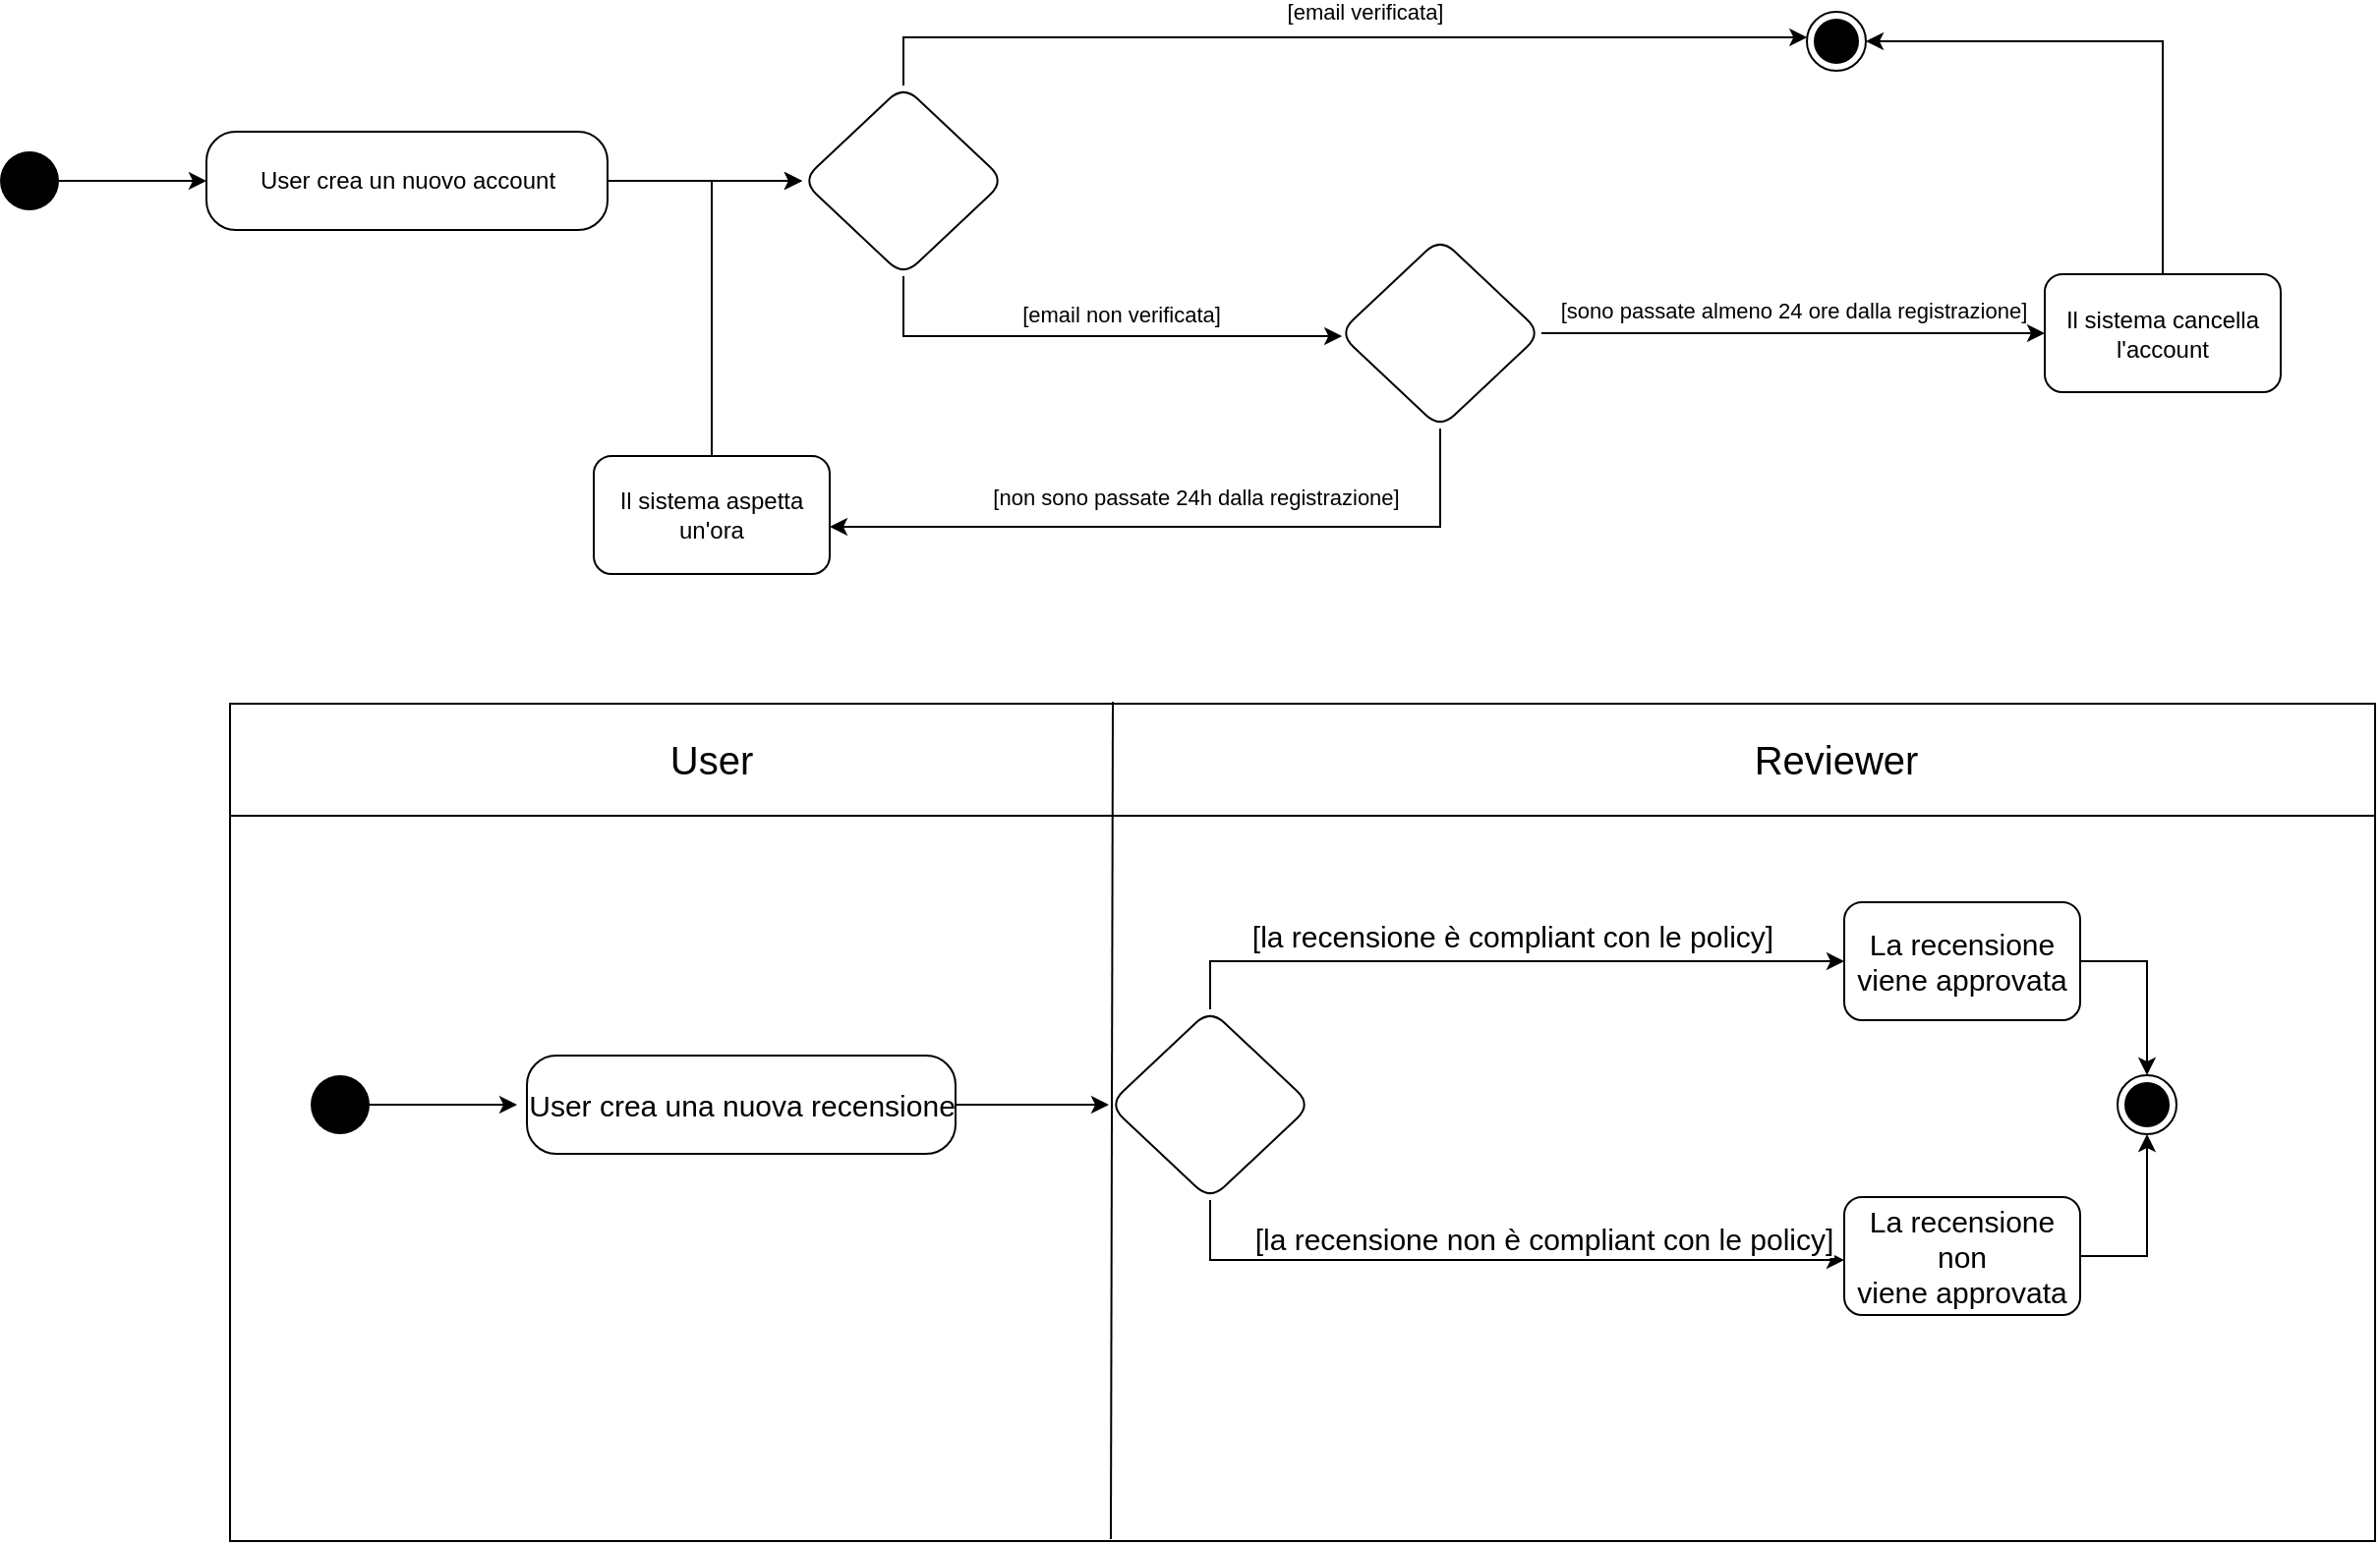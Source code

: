 <mxfile version="13.9.9" type="device"><diagram id="BMG1fOFGgEGvK-Pyjqs2" name="Page-1"><mxGraphModel dx="1617" dy="1106" grid="1" gridSize="10" guides="1" tooltips="1" connect="1" arrows="1" fold="1" page="0" pageScale="1" pageWidth="827" pageHeight="1169" math="0" shadow="0"><root><mxCell id="0"/><mxCell id="1" parent="0"/><mxCell id="J2BN16R5JOcB7KA-p2iR-1" value="" style="rounded=0;whiteSpace=wrap;html=1;" vertex="1" parent="1"><mxGeometry x="59" y="142" width="1091" height="426" as="geometry"/></mxCell><mxCell id="339dJrnzkzxAZMNh7soS-5" style="edgeStyle=orthogonalEdgeStyle;rounded=0;orthogonalLoop=1;jettySize=auto;html=1;" parent="1" source="339dJrnzkzxAZMNh7soS-4" edge="1"><mxGeometry relative="1" as="geometry"><mxPoint x="205.0" y="346" as="targetPoint"/></mxGeometry></mxCell><mxCell id="339dJrnzkzxAZMNh7soS-4" value="" style="ellipse;fillColor=#000000;strokeColor=none;" parent="1" vertex="1"><mxGeometry x="100" y="331" width="30" height="30" as="geometry"/></mxCell><mxCell id="339dJrnzkzxAZMNh7soS-8" style="edgeStyle=orthogonalEdgeStyle;rounded=0;orthogonalLoop=1;jettySize=auto;html=1;" parent="1" source="339dJrnzkzxAZMNh7soS-6" target="339dJrnzkzxAZMNh7soS-7" edge="1"><mxGeometry relative="1" as="geometry"><Array as="points"><mxPoint x="298" y="346"/><mxPoint x="298" y="346"/></Array></mxGeometry></mxCell><mxCell id="339dJrnzkzxAZMNh7soS-6" value="&lt;font style=&quot;font-size: 15px&quot;&gt;User crea una nuova recensione&lt;/font&gt;" style="html=1;rounded=1;arcSize=30;" parent="1" vertex="1"><mxGeometry x="210" y="321" width="218" height="50" as="geometry"/></mxCell><mxCell id="339dJrnzkzxAZMNh7soS-10" value="" style="edgeStyle=orthogonalEdgeStyle;rounded=0;orthogonalLoop=1;jettySize=auto;html=1;" parent="1" source="339dJrnzkzxAZMNh7soS-7" target="339dJrnzkzxAZMNh7soS-9" edge="1"><mxGeometry relative="1" as="geometry"><Array as="points"><mxPoint x="558" y="273"/><mxPoint x="673" y="273"/></Array></mxGeometry></mxCell><mxCell id="339dJrnzkzxAZMNh7soS-15" value="&lt;font style=&quot;font-size: 15px&quot;&gt;[la recensione è compliant con le policy]&lt;/font&gt;" style="edgeLabel;html=1;align=center;verticalAlign=middle;resizable=0;points=[];" parent="339dJrnzkzxAZMNh7soS-10" vertex="1" connectable="0"><mxGeometry x="-0.042" y="2" relative="1" as="geometry"><mxPoint x="11.42" y="-11" as="offset"/></mxGeometry></mxCell><mxCell id="339dJrnzkzxAZMNh7soS-14" style="edgeStyle=orthogonalEdgeStyle;rounded=0;orthogonalLoop=1;jettySize=auto;html=1;exitX=0.5;exitY=1;exitDx=0;exitDy=0;" parent="1" source="339dJrnzkzxAZMNh7soS-7" target="339dJrnzkzxAZMNh7soS-12" edge="1"><mxGeometry relative="1" as="geometry"><Array as="points"><mxPoint x="558" y="425"/></Array></mxGeometry></mxCell><mxCell id="339dJrnzkzxAZMNh7soS-16" value="&lt;font style=&quot;font-size: 15px&quot;&gt;[la recensione non è compliant con le policy]&lt;/font&gt;" style="edgeLabel;html=1;align=center;verticalAlign=middle;resizable=0;points=[];" parent="339dJrnzkzxAZMNh7soS-14" vertex="1" connectable="0"><mxGeometry x="-0.365" y="1" relative="1" as="geometry"><mxPoint x="87.64" y="-10" as="offset"/></mxGeometry></mxCell><mxCell id="339dJrnzkzxAZMNh7soS-7" value="" style="rhombus;whiteSpace=wrap;html=1;rounded=1;" parent="1" vertex="1"><mxGeometry x="506" y="297.5" width="103" height="97" as="geometry"/></mxCell><mxCell id="339dJrnzkzxAZMNh7soS-22" style="edgeStyle=orthogonalEdgeStyle;rounded=0;orthogonalLoop=1;jettySize=auto;html=1;" parent="1" source="339dJrnzkzxAZMNh7soS-9" target="339dJrnzkzxAZMNh7soS-21" edge="1"><mxGeometry relative="1" as="geometry"/></mxCell><mxCell id="339dJrnzkzxAZMNh7soS-9" value="&lt;font style=&quot;font-size: 15px&quot;&gt;La recensione &lt;br&gt;viene approvata&lt;/font&gt;" style="whiteSpace=wrap;html=1;rounded=1;" parent="1" vertex="1"><mxGeometry x="880" y="243" width="120" height="60" as="geometry"/></mxCell><mxCell id="339dJrnzkzxAZMNh7soS-25" value="" style="edgeStyle=orthogonalEdgeStyle;rounded=0;orthogonalLoop=1;jettySize=auto;html=1;" parent="1" source="339dJrnzkzxAZMNh7soS-12" target="339dJrnzkzxAZMNh7soS-21" edge="1"><mxGeometry relative="1" as="geometry"><mxPoint x="1037" y="423" as="targetPoint"/></mxGeometry></mxCell><mxCell id="339dJrnzkzxAZMNh7soS-12" value="&lt;font style=&quot;font-size: 15px&quot;&gt;La recensione non&lt;br&gt;viene approvata&lt;/font&gt;" style="whiteSpace=wrap;html=1;rounded=1;" parent="1" vertex="1"><mxGeometry x="880" y="393" width="120" height="60" as="geometry"/></mxCell><mxCell id="339dJrnzkzxAZMNh7soS-21" value="" style="ellipse;html=1;shape=endState;fillColor=#000000;strokeColor=#000000;rounded=1;" parent="1" vertex="1"><mxGeometry x="1019" y="331" width="30" height="30" as="geometry"/></mxCell><mxCell id="339dJrnzkzxAZMNh7soS-28" style="edgeStyle=orthogonalEdgeStyle;rounded=0;orthogonalLoop=1;jettySize=auto;html=1;" parent="1" source="339dJrnzkzxAZMNh7soS-29" target="339dJrnzkzxAZMNh7soS-31" edge="1"><mxGeometry relative="1" as="geometry"><mxPoint x="86" y="-124" as="targetPoint"/></mxGeometry></mxCell><mxCell id="339dJrnzkzxAZMNh7soS-29" value="" style="ellipse;fillColor=#000000;strokeColor=none;" parent="1" vertex="1"><mxGeometry x="-58" y="-139" width="30" height="30" as="geometry"/></mxCell><mxCell id="339dJrnzkzxAZMNh7soS-58" style="edgeStyle=orthogonalEdgeStyle;rounded=0;orthogonalLoop=1;jettySize=auto;html=1;" parent="1" source="339dJrnzkzxAZMNh7soS-31" target="339dJrnzkzxAZMNh7soS-48" edge="1"><mxGeometry relative="1" as="geometry"/></mxCell><mxCell id="339dJrnzkzxAZMNh7soS-31" value="User crea un nuovo account" style="html=1;rounded=1;arcSize=30;" parent="1" vertex="1"><mxGeometry x="47" y="-149" width="204" height="50" as="geometry"/></mxCell><mxCell id="339dJrnzkzxAZMNh7soS-44" value="" style="edgeStyle=orthogonalEdgeStyle;rounded=0;orthogonalLoop=1;jettySize=auto;html=1;" parent="1" source="339dJrnzkzxAZMNh7soS-48" target="339dJrnzkzxAZMNh7soS-53" edge="1"><mxGeometry relative="1" as="geometry"><Array as="points"><mxPoint x="402" y="-197"/></Array><mxPoint x="589" y="-197" as="targetPoint"/></mxGeometry></mxCell><mxCell id="339dJrnzkzxAZMNh7soS-45" value="[email verificata]" style="edgeLabel;html=1;align=center;verticalAlign=middle;resizable=0;points=[];" parent="339dJrnzkzxAZMNh7soS-44" vertex="1" connectable="0"><mxGeometry x="-0.042" y="2" relative="1" as="geometry"><mxPoint x="26.33" y="-11" as="offset"/></mxGeometry></mxCell><mxCell id="339dJrnzkzxAZMNh7soS-46" style="edgeStyle=orthogonalEdgeStyle;rounded=0;orthogonalLoop=1;jettySize=auto;html=1;exitX=0.5;exitY=1;exitDx=0;exitDy=0;" parent="1" source="339dJrnzkzxAZMNh7soS-48" target="339dJrnzkzxAZMNh7soS-59" edge="1"><mxGeometry relative="1" as="geometry"><Array as="points"><mxPoint x="402" y="-45"/></Array><mxPoint x="589" y="-45" as="targetPoint"/></mxGeometry></mxCell><mxCell id="339dJrnzkzxAZMNh7soS-47" value="[email non verificata]" style="edgeLabel;html=1;align=center;verticalAlign=middle;resizable=0;points=[];" parent="339dJrnzkzxAZMNh7soS-46" vertex="1" connectable="0"><mxGeometry x="-0.365" y="1" relative="1" as="geometry"><mxPoint x="60.63" y="-10" as="offset"/></mxGeometry></mxCell><mxCell id="339dJrnzkzxAZMNh7soS-48" value="" style="rhombus;whiteSpace=wrap;html=1;rounded=1;" parent="1" vertex="1"><mxGeometry x="350" y="-172.5" width="103" height="97" as="geometry"/></mxCell><mxCell id="339dJrnzkzxAZMNh7soS-53" value="" style="ellipse;html=1;shape=endState;fillColor=#000000;strokeColor=#000000;rounded=1;" parent="1" vertex="1"><mxGeometry x="861" y="-210" width="30" height="30" as="geometry"/></mxCell><mxCell id="339dJrnzkzxAZMNh7soS-61" value="" style="edgeStyle=orthogonalEdgeStyle;rounded=0;orthogonalLoop=1;jettySize=auto;html=1;" parent="1" source="339dJrnzkzxAZMNh7soS-59" target="339dJrnzkzxAZMNh7soS-60" edge="1"><mxGeometry relative="1" as="geometry"/></mxCell><mxCell id="339dJrnzkzxAZMNh7soS-66" value="[sono passate almeno 24 ore dalla registrazione]" style="edgeLabel;html=1;align=center;verticalAlign=middle;resizable=0;points=[];" parent="339dJrnzkzxAZMNh7soS-61" vertex="1" connectable="0"><mxGeometry x="-0.643" y="4" relative="1" as="geometry"><mxPoint x="82" y="-7.5" as="offset"/></mxGeometry></mxCell><mxCell id="339dJrnzkzxAZMNh7soS-63" value="" style="edgeStyle=orthogonalEdgeStyle;rounded=0;orthogonalLoop=1;jettySize=auto;html=1;" parent="1" source="339dJrnzkzxAZMNh7soS-59" target="339dJrnzkzxAZMNh7soS-62" edge="1"><mxGeometry relative="1" as="geometry"><Array as="points"><mxPoint x="675" y="52"/></Array></mxGeometry></mxCell><mxCell id="339dJrnzkzxAZMNh7soS-64" value="[non sono passate 24h dalla registrazione]" style="edgeLabel;html=1;align=center;verticalAlign=middle;resizable=0;points=[];" parent="339dJrnzkzxAZMNh7soS-63" vertex="1" connectable="0"><mxGeometry x="-0.103" y="-1" relative="1" as="geometry"><mxPoint x="-13.5" y="-14" as="offset"/></mxGeometry></mxCell><mxCell id="339dJrnzkzxAZMNh7soS-59" value="" style="rhombus;whiteSpace=wrap;html=1;rounded=1;" parent="1" vertex="1"><mxGeometry x="623" y="-95" width="103" height="97" as="geometry"/></mxCell><mxCell id="339dJrnzkzxAZMNh7soS-67" style="edgeStyle=orthogonalEdgeStyle;rounded=0;orthogonalLoop=1;jettySize=auto;html=1;entryX=1;entryY=0.5;entryDx=0;entryDy=0;" parent="1" source="339dJrnzkzxAZMNh7soS-60" target="339dJrnzkzxAZMNh7soS-53" edge="1"><mxGeometry relative="1" as="geometry"><Array as="points"><mxPoint x="1042" y="-195"/></Array></mxGeometry></mxCell><mxCell id="339dJrnzkzxAZMNh7soS-60" value="Il sistema cancella l'account" style="whiteSpace=wrap;html=1;rounded=1;" parent="1" vertex="1"><mxGeometry x="982" y="-76.5" width="120" height="60" as="geometry"/></mxCell><mxCell id="339dJrnzkzxAZMNh7soS-65" style="edgeStyle=orthogonalEdgeStyle;rounded=0;orthogonalLoop=1;jettySize=auto;html=1;" parent="1" source="339dJrnzkzxAZMNh7soS-62" target="339dJrnzkzxAZMNh7soS-48" edge="1"><mxGeometry relative="1" as="geometry"><Array as="points"><mxPoint x="304" y="-124"/></Array></mxGeometry></mxCell><mxCell id="339dJrnzkzxAZMNh7soS-62" value="Il sistema aspetta un'ora" style="whiteSpace=wrap;html=1;rounded=1;" parent="1" vertex="1"><mxGeometry x="244" y="16" width="120" height="60" as="geometry"/></mxCell><mxCell id="J2BN16R5JOcB7KA-p2iR-2" value="" style="endArrow=none;html=1;" edge="1" parent="1"><mxGeometry width="50" height="50" relative="1" as="geometry"><mxPoint x="507" y="567" as="sourcePoint"/><mxPoint x="508" y="141" as="targetPoint"/></mxGeometry></mxCell><mxCell id="J2BN16R5JOcB7KA-p2iR-5" value="" style="endArrow=none;html=1;" edge="1" parent="1"><mxGeometry width="50" height="50" relative="1" as="geometry"><mxPoint x="59" y="199" as="sourcePoint"/><mxPoint x="1150" y="199" as="targetPoint"/></mxGeometry></mxCell><mxCell id="J2BN16R5JOcB7KA-p2iR-6" value="&lt;font style=&quot;font-size: 20px&quot;&gt;User&lt;/font&gt;" style="text;html=1;strokeColor=none;fillColor=none;align=center;verticalAlign=middle;whiteSpace=wrap;rounded=0;" vertex="1" parent="1"><mxGeometry x="166" y="160" width="276" height="20" as="geometry"/></mxCell><mxCell id="J2BN16R5JOcB7KA-p2iR-7" value="&lt;font style=&quot;font-size: 20px&quot;&gt;Reviewer&lt;/font&gt;" style="text;html=1;strokeColor=none;fillColor=none;align=center;verticalAlign=middle;whiteSpace=wrap;rounded=0;" vertex="1" parent="1"><mxGeometry x="738" y="160" width="276" height="20" as="geometry"/></mxCell></root></mxGraphModel></diagram></mxfile>